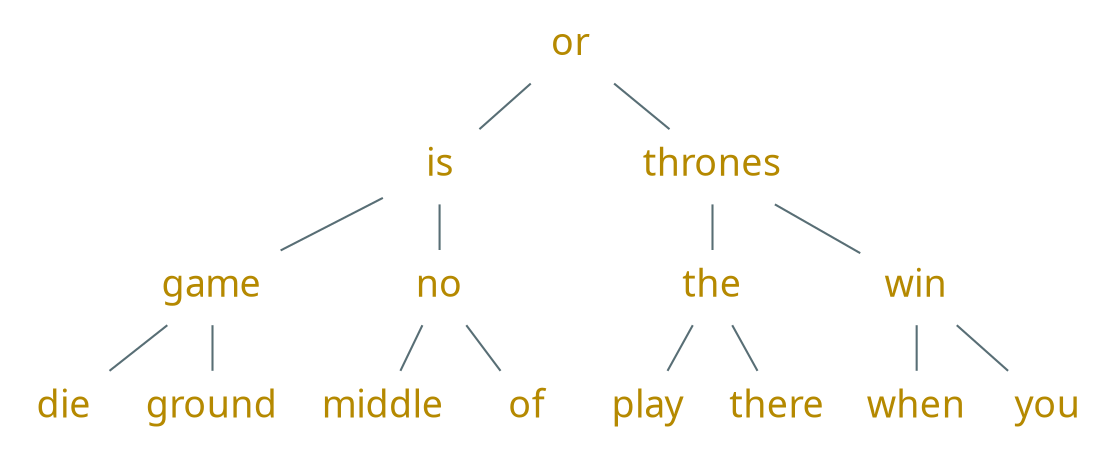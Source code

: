 digraph g {
    bgcolor=transparent
    rankdir=TB
    graph [nodesep=0.05, ranksep=0.3]
    node [shape=plaintext, color="#586e75", fontcolor="#b58900", fontsize=18, fontname="LXGWWenKai"]
    edge [arrowhead=none, color="#586e75", fontcolor="#268bd2", fontsize=16, fontname="LXGWWenKai"]

    or -> {is, thrones}

    is -> {game, no}

    game -> {die, ground}

    no -> {middle, of}

    thrones -> {the, win}

    the -> {play, there}

    win -> {when, you}
}